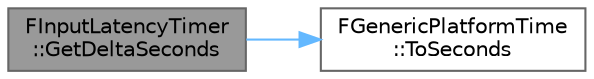 digraph "FInputLatencyTimer::GetDeltaSeconds"
{
 // INTERACTIVE_SVG=YES
 // LATEX_PDF_SIZE
  bgcolor="transparent";
  edge [fontname=Helvetica,fontsize=10,labelfontname=Helvetica,labelfontsize=10];
  node [fontname=Helvetica,fontsize=10,shape=box,height=0.2,width=0.4];
  rankdir="LR";
  Node1 [id="Node000001",label="FInputLatencyTimer\l::GetDeltaSeconds",height=0.2,width=0.4,color="gray40", fillcolor="grey60", style="filled", fontcolor="black",tooltip=" "];
  Node1 -> Node2 [id="edge1_Node000001_Node000002",color="steelblue1",style="solid",tooltip=" "];
  Node2 [id="Node000002",label="FGenericPlatformTime\l::ToSeconds",height=0.2,width=0.4,color="grey40", fillcolor="white", style="filled",URL="$dc/d9b/structFGenericPlatformTime.html#a03ff35d70e740d9766b98c73132f2977",tooltip="Converts cycles to seconds."];
}
